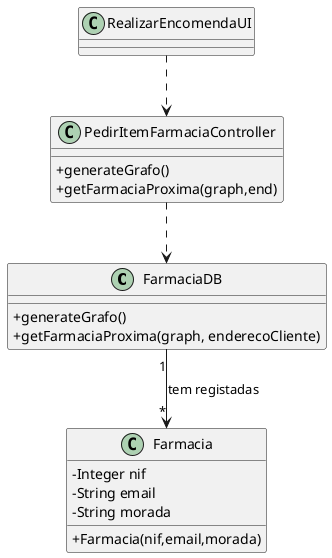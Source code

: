 @startuml
skinparam classAttributeIconSize 0

class FarmaciaDB {
    +generateGrafo()
    +getFarmaciaProxima(graph, enderecoCliente)
}

class Farmacia {
  -Integer nif
  -String email
  -String morada
  +Farmacia(nif,email,morada)
}

class PedirItemFarmaciaController {
    +generateGrafo()
    +getFarmaciaProxima(graph,end)
}

class RealizarEncomendaUI {
}

RealizarEncomendaUI ..> PedirItemFarmaciaController
PedirItemFarmaciaController ..> FarmaciaDB

FarmaciaDB "1" --> "*" Farmacia : tem registadas

@enduml
